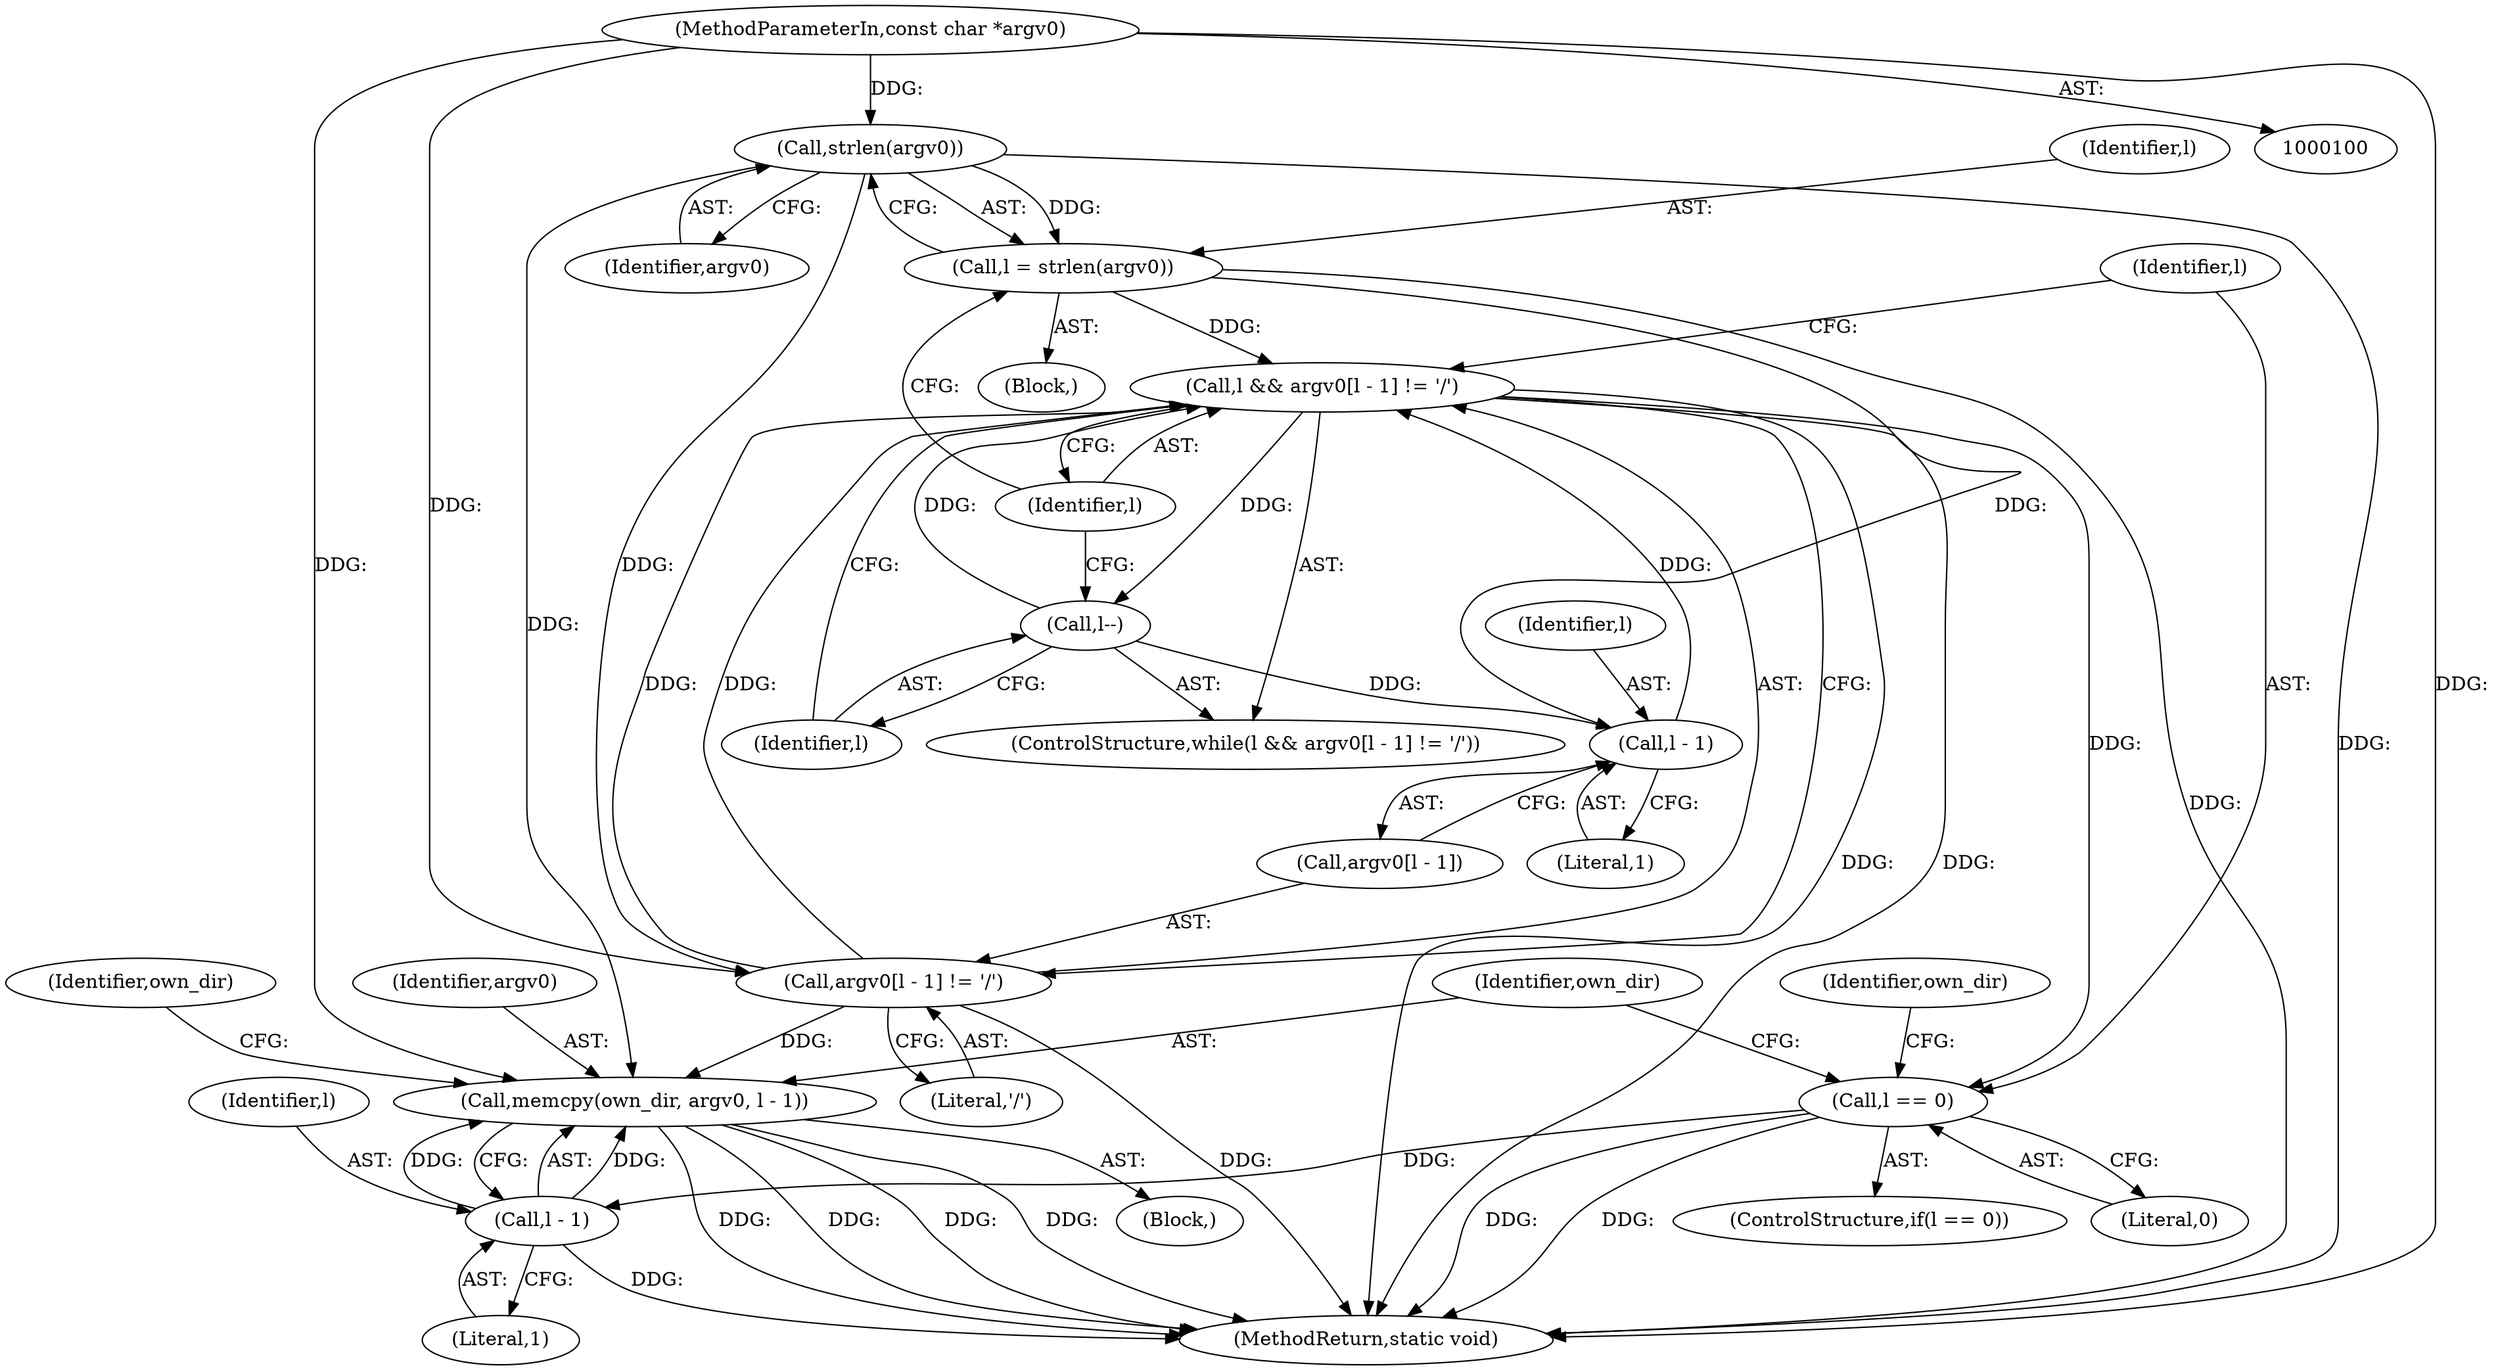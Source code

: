 digraph "0_proxychains-ng_9ab7dbeb3baff67a51d0c5e71465c453be0890b5#diff-803c5170888b8642f2a97e5e9423d399@pointer" {
"1000101" [label="(MethodParameterIn,const char *argv0)"];
"1000106" [label="(Call,strlen(argv0))"];
"1000104" [label="(Call,l = strlen(argv0))"];
"1000109" [label="(Call,l && argv0[l - 1] != '/')"];
"1000118" [label="(Call,l--)"];
"1000114" [label="(Call,l - 1)"];
"1000121" [label="(Call,l == 0)"];
"1000133" [label="(Call,l - 1)"];
"1000130" [label="(Call,memcpy(own_dir, argv0, l - 1))"];
"1000111" [label="(Call,argv0[l - 1] != '/')"];
"1000122" [label="(Identifier,l)"];
"1000130" [label="(Call,memcpy(own_dir, argv0, l - 1))"];
"1000104" [label="(Call,l = strlen(argv0))"];
"1000111" [label="(Call,argv0[l - 1] != '/')"];
"1000141" [label="(MethodReturn,static void)"];
"1000109" [label="(Call,l && argv0[l - 1] != '/')"];
"1000117" [label="(Literal,'/')"];
"1000110" [label="(Identifier,l)"];
"1000120" [label="(ControlStructure,if(l == 0))"];
"1000101" [label="(MethodParameterIn,const char *argv0)"];
"1000118" [label="(Call,l--)"];
"1000119" [label="(Identifier,l)"];
"1000138" [label="(Identifier,own_dir)"];
"1000108" [label="(ControlStructure,while(l && argv0[l - 1] != '/'))"];
"1000135" [label="(Literal,1)"];
"1000129" [label="(Block,)"];
"1000133" [label="(Call,l - 1)"];
"1000131" [label="(Identifier,own_dir)"];
"1000107" [label="(Identifier,argv0)"];
"1000125" [label="(Identifier,own_dir)"];
"1000112" [label="(Call,argv0[l - 1])"];
"1000106" [label="(Call,strlen(argv0))"];
"1000102" [label="(Block,)"];
"1000116" [label="(Literal,1)"];
"1000115" [label="(Identifier,l)"];
"1000134" [label="(Identifier,l)"];
"1000114" [label="(Call,l - 1)"];
"1000132" [label="(Identifier,argv0)"];
"1000105" [label="(Identifier,l)"];
"1000121" [label="(Call,l == 0)"];
"1000123" [label="(Literal,0)"];
"1000101" -> "1000100"  [label="AST: "];
"1000101" -> "1000141"  [label="DDG: "];
"1000101" -> "1000106"  [label="DDG: "];
"1000101" -> "1000111"  [label="DDG: "];
"1000101" -> "1000130"  [label="DDG: "];
"1000106" -> "1000104"  [label="AST: "];
"1000106" -> "1000107"  [label="CFG: "];
"1000107" -> "1000106"  [label="AST: "];
"1000104" -> "1000106"  [label="CFG: "];
"1000106" -> "1000141"  [label="DDG: "];
"1000106" -> "1000104"  [label="DDG: "];
"1000106" -> "1000111"  [label="DDG: "];
"1000106" -> "1000130"  [label="DDG: "];
"1000104" -> "1000102"  [label="AST: "];
"1000105" -> "1000104"  [label="AST: "];
"1000110" -> "1000104"  [label="CFG: "];
"1000104" -> "1000141"  [label="DDG: "];
"1000104" -> "1000109"  [label="DDG: "];
"1000104" -> "1000114"  [label="DDG: "];
"1000109" -> "1000108"  [label="AST: "];
"1000109" -> "1000110"  [label="CFG: "];
"1000109" -> "1000111"  [label="CFG: "];
"1000110" -> "1000109"  [label="AST: "];
"1000111" -> "1000109"  [label="AST: "];
"1000119" -> "1000109"  [label="CFG: "];
"1000122" -> "1000109"  [label="CFG: "];
"1000109" -> "1000141"  [label="DDG: "];
"1000109" -> "1000141"  [label="DDG: "];
"1000114" -> "1000109"  [label="DDG: "];
"1000118" -> "1000109"  [label="DDG: "];
"1000111" -> "1000109"  [label="DDG: "];
"1000111" -> "1000109"  [label="DDG: "];
"1000109" -> "1000118"  [label="DDG: "];
"1000109" -> "1000121"  [label="DDG: "];
"1000118" -> "1000108"  [label="AST: "];
"1000118" -> "1000119"  [label="CFG: "];
"1000119" -> "1000118"  [label="AST: "];
"1000110" -> "1000118"  [label="CFG: "];
"1000118" -> "1000114"  [label="DDG: "];
"1000114" -> "1000112"  [label="AST: "];
"1000114" -> "1000116"  [label="CFG: "];
"1000115" -> "1000114"  [label="AST: "];
"1000116" -> "1000114"  [label="AST: "];
"1000112" -> "1000114"  [label="CFG: "];
"1000121" -> "1000120"  [label="AST: "];
"1000121" -> "1000123"  [label="CFG: "];
"1000122" -> "1000121"  [label="AST: "];
"1000123" -> "1000121"  [label="AST: "];
"1000125" -> "1000121"  [label="CFG: "];
"1000131" -> "1000121"  [label="CFG: "];
"1000121" -> "1000141"  [label="DDG: "];
"1000121" -> "1000141"  [label="DDG: "];
"1000121" -> "1000133"  [label="DDG: "];
"1000133" -> "1000130"  [label="AST: "];
"1000133" -> "1000135"  [label="CFG: "];
"1000134" -> "1000133"  [label="AST: "];
"1000135" -> "1000133"  [label="AST: "];
"1000130" -> "1000133"  [label="CFG: "];
"1000133" -> "1000141"  [label="DDG: "];
"1000133" -> "1000130"  [label="DDG: "];
"1000133" -> "1000130"  [label="DDG: "];
"1000130" -> "1000129"  [label="AST: "];
"1000131" -> "1000130"  [label="AST: "];
"1000132" -> "1000130"  [label="AST: "];
"1000138" -> "1000130"  [label="CFG: "];
"1000130" -> "1000141"  [label="DDG: "];
"1000130" -> "1000141"  [label="DDG: "];
"1000130" -> "1000141"  [label="DDG: "];
"1000130" -> "1000141"  [label="DDG: "];
"1000111" -> "1000130"  [label="DDG: "];
"1000111" -> "1000117"  [label="CFG: "];
"1000112" -> "1000111"  [label="AST: "];
"1000117" -> "1000111"  [label="AST: "];
"1000111" -> "1000141"  [label="DDG: "];
}
